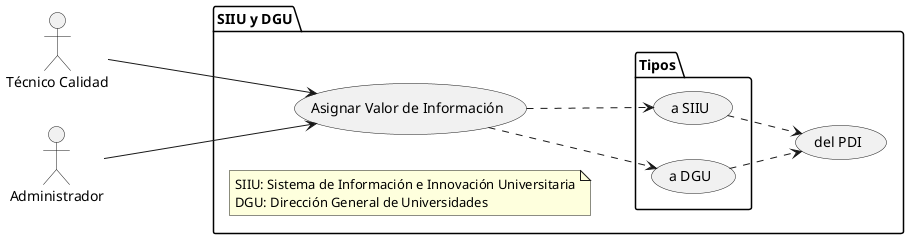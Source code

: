 @startuml
left to right direction

actor "Técnico Calidad" as tec
actor "Administrador" as admin

package "SIIU y DGU" as SIIUyDGUPackage {
    usecase "Asignar Valor de Información" as asignarValor

    package "Tipos" {
        usecase "a SIIU" as SIIU
        usecase "a DGU" as DGU
    }

    usecase "del PDI" as PDI

    note "SIIU: Sistema de Información e Innovación Universitaria\nDGU: Dirección General de Universidades" as SIIUdef
}

asignarValor ..> SIIU
asignarValor ..> DGU
SIIU ..> PDI
DGU ..> PDI

tec ---> asignarValor
admin ---> asignarValor
@enduml
